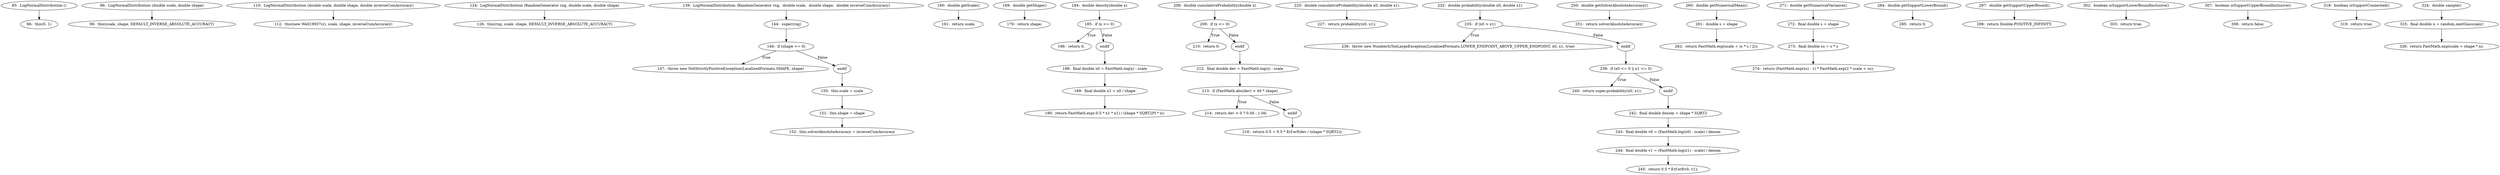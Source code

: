 digraph LogNormalDistribution_CFG {
  // graph-vertices
  v1  [label="85:  LogNormalDistribution ()"];
  v2  [label="86:  this(0, 1)"];
  v3  [label="96:  LogNormalDistribution (double scale, double shape)"];
  v4  [label="98:  this(scale, shape, DEFAULT_INVERSE_ABSOLUTE_ACCURACY)"];
  v5  [label="110:  LogNormalDistribution (double scale, double shape, double inverseCumAccuracy)"];
  v6  [label="112:  this(new Well19937c(), scale, shape, inverseCumAccuracy)"];
  v7  [label="124:  LogNormalDistribution (RandomGenerator rng, double scale, double shape)"];
  v8  [label="126:  this(rng, scale, shape, DEFAULT_INVERSE_ABSOLUTE_ACCURACY)"];
  v9  [label="139:  LogNormalDistribution (RandomGenerator rng,  double scale,  double shape,  double inverseCumAccuracy)"];
  v10  [label="144:  super(rng)"];
  v11  [label="146:  if (shape <= 0)"];
  v12  [label="147:  throw new NotStrictlyPositiveException(LocalizedFormats.SHAPE, shape)"];
  v13  [label="endif"];
  v14  [label="150:  this.scale = scale"];
  v15  [label="151:  this.shape = shape"];
  v16  [label="152:  this.solverAbsoluteAccuracy = inverseCumAccuracy"];
  v17  [label="160:  double getScale()"];
  v18  [label="161:  return scale;"];
  v19  [label="169:  double getShape()"];
  v20  [label="170:  return shape;"];
  v21  [label="184:  double density(double x)"];
  v22  [label="185:  if (x <= 0)"];
  v23  [label="186:  return 0;"];
  v24  [label="endif"];
  v25  [label="188:  final double x0 = FastMath.log(x) - scale"];
  v26  [label="189:  final double x1 = x0 / shape"];
  v27  [label="190:  return FastMath.exp(-0.5 * x1 * x1) / (shape * SQRT2PI * x);"];
  v28  [label="208:  double cumulativeProbability(double x)"];
  v29  [label="209:  if (x <= 0)"];
  v30  [label="210:  return 0;"];
  v31  [label="endif"];
  v32  [label="212:  final double dev = FastMath.log(x) - scale"];
  v33  [label="213:  if (FastMath.abs(dev) > 40 * shape)"];
  v34  [label="214:  return dev < 0 ? 0.0d : 1.0d;"];
  v35  [label="endif"];
  v36  [label="216:  return 0.5 + 0.5 * Erf.erf(dev / (shape * SQRT2));"];
  v37  [label="225:  double cumulativeProbability(double x0, double x1)"];
  v38  [label="227:  return probability(x0, x1);"];
  v39  [label="232:  double probability(double x0, double x1)"];
  v40  [label="235:  if (x0 > x1)"];
  v41  [label="236:  throw new NumberIsTooLargeException(LocalizedFormats.LOWER_ENDPOINT_ABOVE_UPPER_ENDPOINT, x0, x1, true)"];
  v42  [label="endif"];
  v43  [label="239:  if (x0 <= 0 || x1 <= 0)"];
  v44  [label="240:  return super.probability(x0, x1);"];
  v45  [label="endif"];
  v46  [label="242:  final double denom = shape * SQRT2"];
  v47  [label="243:  final double v0 = (FastMath.log(x0) - scale) / denom"];
  v48  [label="244:  final double v1 = (FastMath.log(x1) - scale) / denom"];
  v49  [label="245:  return 0.5 * Erf.erf(v0, v1);"];
  v50  [label="250:  double getSolverAbsoluteAccuracy()"];
  v51  [label="251:  return solverAbsoluteAccuracy;"];
  v52  [label="260:  double getNumericalMean()"];
  v53  [label="261:  double s = shape"];
  v54  [label="262:  return FastMath.exp(scale + (s * s / 2));"];
  v55  [label="271:  double getNumericalVariance()"];
  v56  [label="272:  final double s = shape"];
  v57  [label="273:  final double ss = s * s"];
  v58  [label="274:  return (FastMath.exp(ss) - 1) * FastMath.exp(2 * scale + ss);"];
  v59  [label="284:  double getSupportLowerBound()"];
  v60  [label="285:  return 0;"];
  v61  [label="297:  double getSupportUpperBound()"];
  v62  [label="298:  return Double.POSITIVE_INFINITY;"];
  v63  [label="302:  boolean isSupportLowerBoundInclusive()"];
  v64  [label="303:  return true;"];
  v65  [label="307:  boolean isSupportUpperBoundInclusive()"];
  v66  [label="308:  return false;"];
  v67  [label="318:  boolean isSupportConnected()"];
  v68  [label="319:  return true;"];
  v69  [label="324:  double sample()"];
  v70  [label="325:  final double n = random.nextGaussian()"];
  v71  [label="326:  return FastMath.exp(scale + shape * n);"];
  // graph-edges
  v1 -> v2;
  v3 -> v4;
  v5 -> v6;
  v7 -> v8;
  v9 -> v10;
  v10 -> v11;
  v11 -> v12  [label="True"];
  v11 -> v13  [label="False"];
  v13 -> v14;
  v14 -> v15;
  v15 -> v16;
  v17 -> v18;
  v19 -> v20;
  v21 -> v22;
  v22 -> v23  [label="True"];
  v22 -> v24  [label="False"];
  v24 -> v25;
  v25 -> v26;
  v26 -> v27;
  v28 -> v29;
  v29 -> v30  [label="True"];
  v29 -> v31  [label="False"];
  v31 -> v32;
  v32 -> v33;
  v33 -> v34  [label="True"];
  v33 -> v35  [label="False"];
  v35 -> v36;
  v37 -> v38;
  v39 -> v40;
  v40 -> v41  [label="True"];
  v40 -> v42  [label="False"];
  v42 -> v43;
  v43 -> v44  [label="True"];
  v43 -> v45  [label="False"];
  v45 -> v46;
  v46 -> v47;
  v47 -> v48;
  v48 -> v49;
  v50 -> v51;
  v52 -> v53;
  v53 -> v54;
  v55 -> v56;
  v56 -> v57;
  v57 -> v58;
  v59 -> v60;
  v61 -> v62;
  v63 -> v64;
  v65 -> v66;
  v67 -> v68;
  v69 -> v70;
  v70 -> v71;
  // end-of-graph
}
